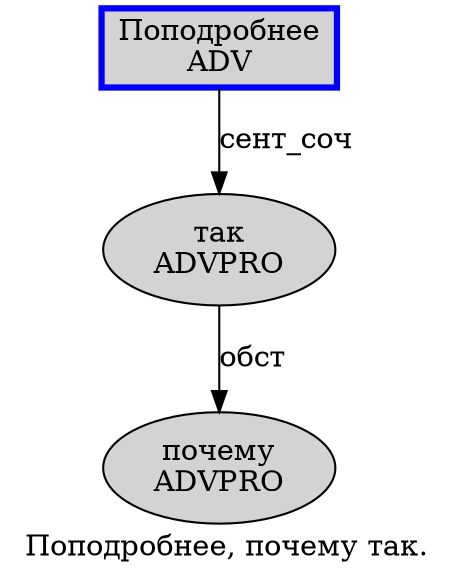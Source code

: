 digraph SENTENCE_2342 {
	graph [label="Поподробнее, почему так."]
	node [style=filled]
		0 [label="Поподробнее
ADV" color=blue fillcolor=lightgray penwidth=3 shape=box]
		2 [label="почему
ADVPRO" color="" fillcolor=lightgray penwidth=1 shape=ellipse]
		3 [label="так
ADVPRO" color="" fillcolor=lightgray penwidth=1 shape=ellipse]
			0 -> 3 [label="сент_соч"]
			3 -> 2 [label="обст"]
}